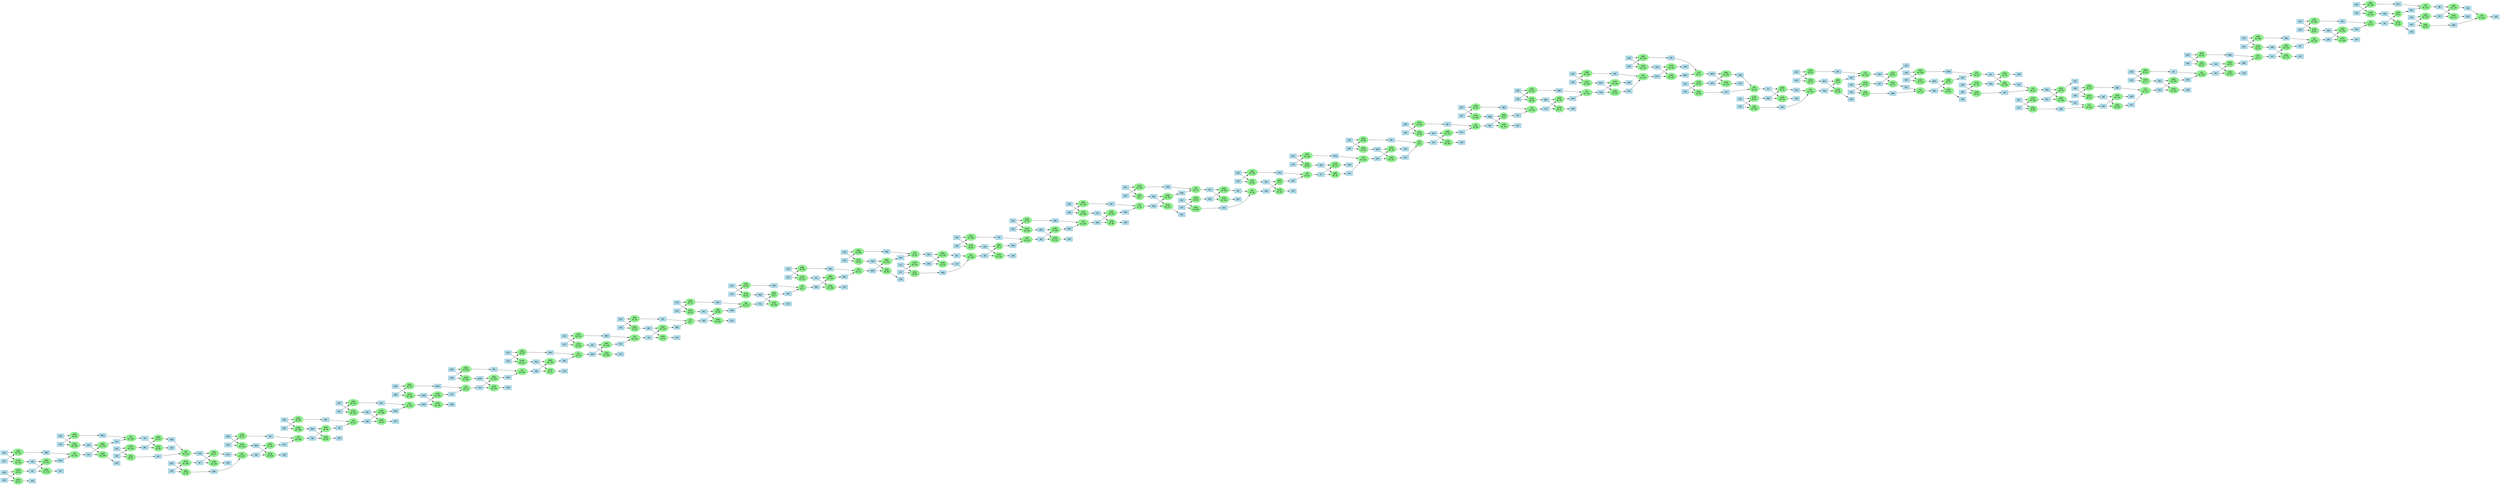 digraph G {
    rankdir=LR;
    node [fontname="Arial"];

    // Register Nodes
    "z24" [shape=box, style=filled, color=lightblue];
    "z09" [shape=box, style=filled, color=lightblue];
    "vsc" [shape=box, style=filled, color=lightblue];
    "z13" [shape=box, style=filled, color=lightblue];
    "z15" [shape=box, style=filled, color=lightblue];
    "z02" [shape=box, style=filled, color=lightblue];
    "ssq" [shape=box, style=filled, color=lightblue];
    "y35" [shape=box, style=filled, color=lightblue];
    "z41" [shape=box, style=filled, color=lightblue];
    "z39" [shape=box, style=filled, color=lightblue];
    "z42" [shape=box, style=filled, color=lightblue];
    "rwk" [shape=box, style=filled, color=lightblue];
    "x29" [shape=box, style=filled, color=lightblue];
    "bnh" [shape=box, style=filled, color=lightblue];
    "qns" [shape=box, style=filled, color=lightblue];
    "ktc" [shape=box, style=filled, color=lightblue];
    "y43" [shape=box, style=filled, color=lightblue];
    "x43" [shape=box, style=filled, color=lightblue];
    "qss" [shape=box, style=filled, color=lightblue];
    "y07" [shape=box, style=filled, color=lightblue];
    "z29" [shape=box, style=filled, color=lightblue];
    "z32" [shape=box, style=filled, color=lightblue];
    "hhm" [shape=box, style=filled, color=lightblue];
    "z35" [shape=box, style=filled, color=lightblue];
    "jtp" [shape=box, style=filled, color=lightblue];
    "z22" [shape=box, style=filled, color=lightblue];
    "mrf" [shape=box, style=filled, color=lightblue];
    "z08" [shape=box, style=filled, color=lightblue];
    "x30" [shape=box, style=filled, color=lightblue];
    "y30" [shape=box, style=filled, color=lightblue];
    "rvb" [shape=box, style=filled, color=lightblue];
    "z19" [shape=box, style=filled, color=lightblue];
    "kbs" [shape=box, style=filled, color=lightblue];
    "spj" [shape=box, style=filled, color=lightblue];
    "z30" [shape=box, style=filled, color=lightblue];
    "ckt" [shape=box, style=filled, color=lightblue];
    "z10" [shape=box, style=filled, color=lightblue];
    "y29" [shape=box, style=filled, color=lightblue];
    "y10" [shape=box, style=filled, color=lightblue];
    "hcd" [shape=box, style=filled, color=lightblue];
    "y12" [shape=box, style=filled, color=lightblue];
    "y44" [shape=box, style=filled, color=lightblue];
    "x07" [shape=box, style=filled, color=lightblue];
    "bgs" [shape=box, style=filled, color=lightblue];
    "z17" [shape=box, style=filled, color=lightblue];
    "z33" [shape=box, style=filled, color=lightblue];
    "z11" [shape=box, style=filled, color=lightblue];
    "kdm" [shape=box, style=filled, color=lightblue];
    "y04" [shape=box, style=filled, color=lightblue];
    "x04" [shape=box, style=filled, color=lightblue];
    "hjm" [shape=box, style=filled, color=lightblue];
    "x35" [shape=box, style=filled, color=lightblue];
    "nbp" [shape=box, style=filled, color=lightblue];
    "cvb" [shape=box, style=filled, color=lightblue];
    "wpd" [shape=box, style=filled, color=lightblue];
    "gwm" [shape=box, style=filled, color=lightblue];
    "x06" [shape=box, style=filled, color=lightblue];
    "z38" [shape=box, style=filled, color=lightblue];
    "dkq" [shape=box, style=filled, color=lightblue];
    "jrr" [shape=box, style=filled, color=lightblue];
    "gqf" [shape=box, style=filled, color=lightblue];
    "mwp" [shape=box, style=filled, color=lightblue];
    "sch" [shape=box, style=filled, color=lightblue];
    "y14" [shape=box, style=filled, color=lightblue];
    "y11" [shape=box, style=filled, color=lightblue];
    "vfq" [shape=box, style=filled, color=lightblue];
    "pft" [shape=box, style=filled, color=lightblue];
    "kgm" [shape=box, style=filled, color=lightblue];
    "x14" [shape=box, style=filled, color=lightblue];
    "z31" [shape=box, style=filled, color=lightblue];
    "gvt" [shape=box, style=filled, color=lightblue];
    "fbf" [shape=box, style=filled, color=lightblue];
    "mpf" [shape=box, style=filled, color=lightblue];
    "y27" [shape=box, style=filled, color=lightblue];
    "y02" [shape=box, style=filled, color=lightblue];
    "jjc" [shape=box, style=filled, color=lightblue];
    "x18" [shape=box, style=filled, color=lightblue];
    "mdk" [shape=box, style=filled, color=lightblue];
    "cpv" [shape=box, style=filled, color=lightblue];
    "wvw" [shape=box, style=filled, color=lightblue];
    "njj" [shape=box, style=filled, color=lightblue];
    "ptm" [shape=box, style=filled, color=lightblue];
    "y24" [shape=box, style=filled, color=lightblue];
    "x17" [shape=box, style=filled, color=lightblue];
    "mhv" [shape=box, style=filled, color=lightblue];
    "njd" [shape=box, style=filled, color=lightblue];
    "jsf" [shape=box, style=filled, color=lightblue];
    "frt" [shape=box, style=filled, color=lightblue];
    "tmc" [shape=box, style=filled, color=lightblue];
    "ftg" [shape=box, style=filled, color=lightblue];
    "vsb" [shape=box, style=filled, color=lightblue];
    "hjs" [shape=box, style=filled, color=lightblue];
    "fnq" [shape=box, style=filled, color=lightblue];
    "wjh" [shape=box, style=filled, color=lightblue];
    "spf" [shape=box, style=filled, color=lightblue];
    "sqr" [shape=box, style=filled, color=lightblue];
    "y00" [shape=box, style=filled, color=lightblue];
    "pgc" [shape=box, style=filled, color=lightblue];
    "x12" [shape=box, style=filled, color=lightblue];
    "rkn" [shape=box, style=filled, color=lightblue];
    "vsk" [shape=box, style=filled, color=lightblue];
    "jpc" [shape=box, style=filled, color=lightblue];
    "qdg" [shape=box, style=filled, color=lightblue];
    "dps" [shape=box, style=filled, color=lightblue];
    "hqv" [shape=box, style=filled, color=lightblue];
    "tmw" [shape=box, style=filled, color=lightblue];
    "tpk" [shape=box, style=filled, color=lightblue];
    "qsg" [shape=box, style=filled, color=lightblue];
    "y40" [shape=box, style=filled, color=lightblue];
    "djg" [shape=box, style=filled, color=lightblue];
    "csm" [shape=box, style=filled, color=lightblue];
    "z25" [shape=box, style=filled, color=lightblue];
    "bsr" [shape=box, style=filled, color=lightblue];
    "cgt" [shape=box, style=filled, color=lightblue];
    "cpr" [shape=box, style=filled, color=lightblue];
    "kfb" [shape=box, style=filled, color=lightblue];
    "y39" [shape=box, style=filled, color=lightblue];
    "jkm" [shape=box, style=filled, color=lightblue];
    "x25" [shape=box, style=filled, color=lightblue];
    "ntj" [shape=box, style=filled, color=lightblue];
    "y03" [shape=box, style=filled, color=lightblue];
    "ntm" [shape=box, style=filled, color=lightblue];
    "tpj" [shape=box, style=filled, color=lightblue];
    "y18" [shape=box, style=filled, color=lightblue];
    "mtm" [shape=box, style=filled, color=lightblue];
    "mks" [shape=box, style=filled, color=lightblue];
    "ffg" [shape=box, style=filled, color=lightblue];
    "x21" [shape=box, style=filled, color=lightblue];
    "y19" [shape=box, style=filled, color=lightblue];
    "jsb" [shape=box, style=filled, color=lightblue];
    "z01" [shape=box, style=filled, color=lightblue];
    "y21" [shape=box, style=filled, color=lightblue];
    "jqc" [shape=box, style=filled, color=lightblue];
    "hgv" [shape=box, style=filled, color=lightblue];
    "sqt" [shape=box, style=filled, color=lightblue];
    "dnd" [shape=box, style=filled, color=lightblue];
    "wrg" [shape=box, style=filled, color=lightblue];
    "pgs" [shape=box, style=filled, color=lightblue];
    "z40" [shape=box, style=filled, color=lightblue];
    "cpq" [shape=box, style=filled, color=lightblue];
    "wqw" [shape=box, style=filled, color=lightblue];
    "rdt" [shape=box, style=filled, color=lightblue];
    "nbf" [shape=box, style=filled, color=lightblue];
    "gkk" [shape=box, style=filled, color=lightblue];
    "jqg" [shape=box, style=filled, color=lightblue];
    "trw" [shape=box, style=filled, color=lightblue];
    "x39" [shape=box, style=filled, color=lightblue];
    "x01" [shape=box, style=filled, color=lightblue];
    "pmb" [shape=box, style=filled, color=lightblue];
    "y33" [shape=box, style=filled, color=lightblue];
    "dhb" [shape=box, style=filled, color=lightblue];
    "z05" [shape=box, style=filled, color=lightblue];
    "z18" [shape=box, style=filled, color=lightblue];
    "z45" [shape=box, style=filled, color=lightblue];
    "tnq" [shape=box, style=filled, color=lightblue];
    "tkb" [shape=box, style=filled, color=lightblue];
    "wkn" [shape=box, style=filled, color=lightblue];
    "x40" [shape=box, style=filled, color=lightblue];
    "vpj" [shape=box, style=filled, color=lightblue];
    "z26" [shape=box, style=filled, color=lightblue];
    "jqs" [shape=box, style=filled, color=lightblue];
    "fjb" [shape=box, style=filled, color=lightblue];
    "fsc" [shape=box, style=filled, color=lightblue];
    "hhp" [shape=box, style=filled, color=lightblue];
    "x44" [shape=box, style=filled, color=lightblue];
    "qjc" [shape=box, style=filled, color=lightblue];
    "scj" [shape=box, style=filled, color=lightblue];
    "x38" [shape=box, style=filled, color=lightblue];
    "btd" [shape=box, style=filled, color=lightblue];
    "smd" [shape=box, style=filled, color=lightblue];
    "fkc" [shape=box, style=filled, color=lightblue];
    "mfp" [shape=box, style=filled, color=lightblue];
    "y06" [shape=box, style=filled, color=lightblue];
    "tmk" [shape=box, style=filled, color=lightblue];
    "x33" [shape=box, style=filled, color=lightblue];
    "rjk" [shape=box, style=filled, color=lightblue];
    "x03" [shape=box, style=filled, color=lightblue];
    "ktt" [shape=box, style=filled, color=lightblue];
    "z43" [shape=box, style=filled, color=lightblue];
    "pks" [shape=box, style=filled, color=lightblue];
    "z04" [shape=box, style=filled, color=lightblue];
    "x00" [shape=box, style=filled, color=lightblue];
    "fbk" [shape=box, style=filled, color=lightblue];
    "x13" [shape=box, style=filled, color=lightblue];
    "z34" [shape=box, style=filled, color=lightblue];
    "djr" [shape=box, style=filled, color=lightblue];
    "y13" [shape=box, style=filled, color=lightblue];
    "nqk" [shape=box, style=filled, color=lightblue];
    "x34" [shape=box, style=filled, color=lightblue];
    "jwg" [shape=box, style=filled, color=lightblue];
    "gbk" [shape=box, style=filled, color=lightblue];
    "z20" [shape=box, style=filled, color=lightblue];
    "psb" [shape=box, style=filled, color=lightblue];
    "x19" [shape=box, style=filled, color=lightblue];
    "y38" [shape=box, style=filled, color=lightblue];
    "kbm" [shape=box, style=filled, color=lightblue];
    "sbg" [shape=box, style=filled, color=lightblue];
    "y37" [shape=box, style=filled, color=lightblue];
    "x42" [shape=box, style=filled, color=lightblue];
    "x37" [shape=box, style=filled, color=lightblue];
    "bcf" [shape=box, style=filled, color=lightblue];
    "kwm" [shape=box, style=filled, color=lightblue];
    "x41" [shape=box, style=filled, color=lightblue];
    "dsd" [shape=box, style=filled, color=lightblue];
    "fkg" [shape=box, style=filled, color=lightblue];
    "y42" [shape=box, style=filled, color=lightblue];
    "jfn" [shape=box, style=filled, color=lightblue];
    "y25" [shape=box, style=filled, color=lightblue];
    "tbs" [shape=box, style=filled, color=lightblue];
    "x27" [shape=box, style=filled, color=lightblue];
    "y05" [shape=box, style=filled, color=lightblue];
    "y16" [shape=box, style=filled, color=lightblue];
    "z21" [shape=box, style=filled, color=lightblue];
    "tjm" [shape=box, style=filled, color=lightblue];
    "rkw" [shape=box, style=filled, color=lightblue];
    "x05" [shape=box, style=filled, color=lightblue];
    "vwj" [shape=box, style=filled, color=lightblue];
    "rqp" [shape=box, style=filled, color=lightblue];
    "wgw" [shape=box, style=filled, color=lightblue];
    "fjd" [shape=box, style=filled, color=lightblue];
    "nrd" [shape=box, style=filled, color=lightblue];
    "x36" [shape=box, style=filled, color=lightblue];
    "x08" [shape=box, style=filled, color=lightblue];
    "y28" [shape=box, style=filled, color=lightblue];
    "x28" [shape=box, style=filled, color=lightblue];
    "y09" [shape=box, style=filled, color=lightblue];
    "trd" [shape=box, style=filled, color=lightblue];
    "bfn" [shape=box, style=filled, color=lightblue];
    "y17" [shape=box, style=filled, color=lightblue];
    "bpg" [shape=box, style=filled, color=lightblue];
    "dgh" [shape=box, style=filled, color=lightblue];
    "npg" [shape=box, style=filled, color=lightblue];
    "whm" [shape=box, style=filled, color=lightblue];
    "y26" [shape=box, style=filled, color=lightblue];
    "qcp" [shape=box, style=filled, color=lightblue];
    "x26" [shape=box, style=filled, color=lightblue];
    "z36" [shape=box, style=filled, color=lightblue];
    "rpc" [shape=box, style=filled, color=lightblue];
    "z37" [shape=box, style=filled, color=lightblue];
    "nqq" [shape=box, style=filled, color=lightblue];
    "rnc" [shape=box, style=filled, color=lightblue];
    "fnc" [shape=box, style=filled, color=lightblue];
    "y31" [shape=box, style=filled, color=lightblue];
    "z44" [shape=box, style=filled, color=lightblue];
    "jrb" [shape=box, style=filled, color=lightblue];
    "y34" [shape=box, style=filled, color=lightblue];
    "dts" [shape=box, style=filled, color=lightblue];
    "x10" [shape=box, style=filled, color=lightblue];
    "z00" [shape=box, style=filled, color=lightblue];
    "z06" [shape=box, style=filled, color=lightblue];
    "z12" [shape=box, style=filled, color=lightblue];
    "x15" [shape=box, style=filled, color=lightblue];
    "pcv" [shape=box, style=filled, color=lightblue];
    "mwj" [shape=box, style=filled, color=lightblue];
    "x11" [shape=box, style=filled, color=lightblue];
    "qmj" [shape=box, style=filled, color=lightblue];
    "kvh" [shape=box, style=filled, color=lightblue];
    "y15" [shape=box, style=filled, color=lightblue];
    "kgp" [shape=box, style=filled, color=lightblue];
    "cwc" [shape=box, style=filled, color=lightblue];
    "mgr" [shape=box, style=filled, color=lightblue];
    "z28" [shape=box, style=filled, color=lightblue];
    "qqp" [shape=box, style=filled, color=lightblue];
    "dgv" [shape=box, style=filled, color=lightblue];
    "y08" [shape=box, style=filled, color=lightblue];
    "nqd" [shape=box, style=filled, color=lightblue];
    "fhf" [shape=box, style=filled, color=lightblue];
    "smk" [shape=box, style=filled, color=lightblue];
    "z14" [shape=box, style=filled, color=lightblue];
    "z16" [shape=box, style=filled, color=lightblue];
    "gpv" [shape=box, style=filled, color=lightblue];
    "z07" [shape=box, style=filled, color=lightblue];
    "y36" [shape=box, style=filled, color=lightblue];
    "x16" [shape=box, style=filled, color=lightblue];
    "qvw" [shape=box, style=filled, color=lightblue];
    "x32" [shape=box, style=filled, color=lightblue];
    "y41" [shape=box, style=filled, color=lightblue];
    "stm" [shape=box, style=filled, color=lightblue];
    "x02" [shape=box, style=filled, color=lightblue];
    "jjp" [shape=box, style=filled, color=lightblue];
    "jmr" [shape=box, style=filled, color=lightblue];
    "wcc" [shape=box, style=filled, color=lightblue];
    "fqp" [shape=box, style=filled, color=lightblue];
    "x24" [shape=box, style=filled, color=lightblue];
    "y32" [shape=box, style=filled, color=lightblue];
    "rmg" [shape=box, style=filled, color=lightblue];
    "z27" [shape=box, style=filled, color=lightblue];
    "y23" [shape=box, style=filled, color=lightblue];
    "x23" [shape=box, style=filled, color=lightblue];
    "y22" [shape=box, style=filled, color=lightblue];
    "pvb" [shape=box, style=filled, color=lightblue];
    "hww" [shape=box, style=filled, color=lightblue];
    "x31" [shape=box, style=filled, color=lightblue];
    "x22" [shape=box, style=filled, color=lightblue];
    "y01" [shape=box, style=filled, color=lightblue];
    "bcq" [shape=box, style=filled, color=lightblue];
    "kvp" [shape=box, style=filled, color=lightblue];
    "dhr" [shape=box, style=filled, color=lightblue];
    "z03" [shape=box, style=filled, color=lightblue];
    "x09" [shape=box, style=filled, color=lightblue];
    "gtk" [shape=box, style=filled, color=lightblue];
    "wnv" [shape=box, style=filled, color=lightblue];
    "ktv" [shape=box, style=filled, color=lightblue];
    "z23" [shape=box, style=filled, color=lightblue];
    "y20" [shape=box, style=filled, color=lightblue];
    "x20" [shape=box, style=filled, color=lightblue];
    "mcq" [shape=box, style=filled, color=lightblue];
    "dcc" [shape=box, style=filled, color=lightblue];
    "kmb" [shape=box, style=filled, color=lightblue];
    "njf" [shape=box, style=filled, color=lightblue];
    "rpj" [shape=box, style=filled, color=lightblue];
    "dmn" [shape=box, style=filled, color=lightblue];

    // Instruction Nodes
    "instr0" [shape=ellipse, style=filled, color=lightgreen, label="XOR\nID: 0"];
    "instr1" [shape=ellipse, style=filled, color=lightgreen, label="OR\nID: 1"];
    "instr2" [shape=ellipse, style=filled, color=lightgreen, label="AND\nID: 2"];
    "instr3" [shape=ellipse, style=filled, color=lightgreen, label="AND\nID: 3"];
    "instr4" [shape=ellipse, style=filled, color=lightgreen, label="AND\nID: 4"];
    "instr5" [shape=ellipse, style=filled, color=lightgreen, label="OR\nID: 5"];
    "instr6" [shape=ellipse, style=filled, color=lightgreen, label="AND\nID: 6"];
    "instr7" [shape=ellipse, style=filled, color=lightgreen, label="OR\nID: 7"];
    "instr8" [shape=ellipse, style=filled, color=lightgreen, label="AND\nID: 8"];
    "instr9" [shape=ellipse, style=filled, color=lightgreen, label="AND\nID: 9"];
    "instr10" [shape=ellipse, style=filled, color=lightgreen, label="AND\nID: 10"];
    "instr11" [shape=ellipse, style=filled, color=lightgreen, label="AND\nID: 11"];
    "instr12" [shape=ellipse, style=filled, color=lightgreen, label="OR\nID: 12"];
    "instr13" [shape=ellipse, style=filled, color=lightgreen, label="AND\nID: 13"];
    "instr14" [shape=ellipse, style=filled, color=lightgreen, label="OR\nID: 14"];
    "instr15" [shape=ellipse, style=filled, color=lightgreen, label="AND\nID: 15"];
    "instr16" [shape=ellipse, style=filled, color=lightgreen, label="AND\nID: 16"];
    "instr17" [shape=ellipse, style=filled, color=lightgreen, label="OR\nID: 17"];
    "instr18" [shape=ellipse, style=filled, color=lightgreen, label="AND\nID: 18"];
    "instr19" [shape=ellipse, style=filled, color=lightgreen, label="AND\nID: 19"];
    "instr20" [shape=ellipse, style=filled, color=lightgreen, label="XOR\nID: 20"];
    "instr21" [shape=ellipse, style=filled, color=lightgreen, label="OR\nID: 21"];
    "instr22" [shape=ellipse, style=filled, color=lightgreen, label="OR\nID: 22"];
    "instr23" [shape=ellipse, style=filled, color=lightgreen, label="AND\nID: 23"];
    "instr24" [shape=ellipse, style=filled, color=lightgreen, label="AND\nID: 24"];
    "instr25" [shape=ellipse, style=filled, color=lightgreen, label="OR\nID: 25"];
    "instr26" [shape=ellipse, style=filled, color=lightgreen, label="AND\nID: 26"];
    "instr27" [shape=ellipse, style=filled, color=lightgreen, label="AND\nID: 27"];
    "instr28" [shape=ellipse, style=filled, color=lightgreen, label="AND\nID: 28"];
    "instr29" [shape=ellipse, style=filled, color=lightgreen, label="OR\nID: 29"];
    "instr30" [shape=ellipse, style=filled, color=lightgreen, label="OR\nID: 30"];
    "instr31" [shape=ellipse, style=filled, color=lightgreen, label="XOR\nID: 31"];
    "instr32" [shape=ellipse, style=filled, color=lightgreen, label="AND\nID: 32"];
    "instr33" [shape=ellipse, style=filled, color=lightgreen, label="AND\nID: 33"];
    "instr34" [shape=ellipse, style=filled, color=lightgreen, label="AND\nID: 34"];
    "instr35" [shape=ellipse, style=filled, color=lightgreen, label="XOR\nID: 35"];
    "instr36" [shape=ellipse, style=filled, color=lightgreen, label="XOR\nID: 36"];
    "instr37" [shape=ellipse, style=filled, color=lightgreen, label="OR\nID: 37"];
    "instr38" [shape=ellipse, style=filled, color=lightgreen, label="AND\nID: 38"];
    "instr39" [shape=ellipse, style=filled, color=lightgreen, label="XOR\nID: 39"];
    "instr40" [shape=ellipse, style=filled, color=lightgreen, label="OR\nID: 40"];
    "instr41" [shape=ellipse, style=filled, color=lightgreen, label="AND\nID: 41"];
    "instr42" [shape=ellipse, style=filled, color=lightgreen, label="OR\nID: 42"];
    "instr43" [shape=ellipse, style=filled, color=lightgreen, label="AND\nID: 43"];
    "instr44" [shape=ellipse, style=filled, color=lightgreen, label="XOR\nID: 44"];
    "instr45" [shape=ellipse, style=filled, color=lightgreen, label="XOR\nID: 45"];
    "instr46" [shape=ellipse, style=filled, color=lightgreen, label="OR\nID: 46"];
    "instr47" [shape=ellipse, style=filled, color=lightgreen, label="XOR\nID: 47"];
    "instr48" [shape=ellipse, style=filled, color=lightgreen, label="XOR\nID: 48"];
    "instr49" [shape=ellipse, style=filled, color=lightgreen, label="AND\nID: 49"];
    "instr50" [shape=ellipse, style=filled, color=lightgreen, label="AND\nID: 50"];
    "instr51" [shape=ellipse, style=filled, color=lightgreen, label="XOR\nID: 51"];
    "instr52" [shape=ellipse, style=filled, color=lightgreen, label="XOR\nID: 52"];
    "instr53" [shape=ellipse, style=filled, color=lightgreen, label="XOR\nID: 53"];
    "instr54" [shape=ellipse, style=filled, color=lightgreen, label="XOR\nID: 54"];
    "instr55" [shape=ellipse, style=filled, color=lightgreen, label="XOR\nID: 55"];
    "instr56" [shape=ellipse, style=filled, color=lightgreen, label="AND\nID: 56"];
    "instr57" [shape=ellipse, style=filled, color=lightgreen, label="AND\nID: 57"];
    "instr58" [shape=ellipse, style=filled, color=lightgreen, label="XOR\nID: 58"];
    "instr59" [shape=ellipse, style=filled, color=lightgreen, label="AND\nID: 59"];
    "instr60" [shape=ellipse, style=filled, color=lightgreen, label="XOR\nID: 60"];
    "instr61" [shape=ellipse, style=filled, color=lightgreen, label="OR\nID: 61"];
    "instr62" [shape=ellipse, style=filled, color=lightgreen, label="XOR\nID: 62"];
    "instr63" [shape=ellipse, style=filled, color=lightgreen, label="AND\nID: 63"];
    "instr64" [shape=ellipse, style=filled, color=lightgreen, label="XOR\nID: 64"];
    "instr65" [shape=ellipse, style=filled, color=lightgreen, label="XOR\nID: 65"];
    "instr66" [shape=ellipse, style=filled, color=lightgreen, label="AND\nID: 66"];
    "instr67" [shape=ellipse, style=filled, color=lightgreen, label="XOR\nID: 67"];
    "instr68" [shape=ellipse, style=filled, color=lightgreen, label="AND\nID: 68"];
    "instr69" [shape=ellipse, style=filled, color=lightgreen, label="AND\nID: 69"];
    "instr70" [shape=ellipse, style=filled, color=lightgreen, label="XOR\nID: 70"];
    "instr71" [shape=ellipse, style=filled, color=lightgreen, label="AND\nID: 71"];
    "instr72" [shape=ellipse, style=filled, color=lightgreen, label="XOR\nID: 72"];
    "instr73" [shape=ellipse, style=filled, color=lightgreen, label="AND\nID: 73"];
    "instr74" [shape=ellipse, style=filled, color=lightgreen, label="AND\nID: 74"];
    "instr75" [shape=ellipse, style=filled, color=lightgreen, label="XOR\nID: 75"];
    "instr76" [shape=ellipse, style=filled, color=lightgreen, label="AND\nID: 76"];
    "instr77" [shape=ellipse, style=filled, color=lightgreen, label="XOR\nID: 77"];
    "instr78" [shape=ellipse, style=filled, color=lightgreen, label="XOR\nID: 78"];
    "instr79" [shape=ellipse, style=filled, color=lightgreen, label="OR\nID: 79"];
    "instr80" [shape=ellipse, style=filled, color=lightgreen, label="XOR\nID: 80"];
    "instr81" [shape=ellipse, style=filled, color=lightgreen, label="XOR\nID: 81"];
    "instr82" [shape=ellipse, style=filled, color=lightgreen, label="XOR\nID: 82"];
    "instr83" [shape=ellipse, style=filled, color=lightgreen, label="AND\nID: 83"];
    "instr84" [shape=ellipse, style=filled, color=lightgreen, label="XOR\nID: 84"];
    "instr85" [shape=ellipse, style=filled, color=lightgreen, label="OR\nID: 85"];
    "instr86" [shape=ellipse, style=filled, color=lightgreen, label="AND\nID: 86"];
    "instr87" [shape=ellipse, style=filled, color=lightgreen, label="AND\nID: 87"];
    "instr88" [shape=ellipse, style=filled, color=lightgreen, label="OR\nID: 88"];
    "instr89" [shape=ellipse, style=filled, color=lightgreen, label="XOR\nID: 89"];
    "instr90" [shape=ellipse, style=filled, color=lightgreen, label="AND\nID: 90"];
    "instr91" [shape=ellipse, style=filled, color=lightgreen, label="XOR\nID: 91"];
    "instr92" [shape=ellipse, style=filled, color=lightgreen, label="XOR\nID: 92"];
    "instr93" [shape=ellipse, style=filled, color=lightgreen, label="XOR\nID: 93"];
    "instr94" [shape=ellipse, style=filled, color=lightgreen, label="OR\nID: 94"];
    "instr95" [shape=ellipse, style=filled, color=lightgreen, label="XOR\nID: 95"];
    "instr96" [shape=ellipse, style=filled, color=lightgreen, label="XOR\nID: 96"];
    "instr97" [shape=ellipse, style=filled, color=lightgreen, label="AND\nID: 97"];
    "instr98" [shape=ellipse, style=filled, color=lightgreen, label="AND\nID: 98"];
    "instr99" [shape=ellipse, style=filled, color=lightgreen, label="XOR\nID: 99"];
    "instr100" [shape=ellipse, style=filled, color=lightgreen, label="AND\nID: 100"];
    "instr101" [shape=ellipse, style=filled, color=lightgreen, label="AND\nID: 101"];
    "instr102" [shape=ellipse, style=filled, color=lightgreen, label="OR\nID: 102"];
    "instr103" [shape=ellipse, style=filled, color=lightgreen, label="XOR\nID: 103"];
    "instr104" [shape=ellipse, style=filled, color=lightgreen, label="OR\nID: 104"];
    "instr105" [shape=ellipse, style=filled, color=lightgreen, label="XOR\nID: 105"];
    "instr106" [shape=ellipse, style=filled, color=lightgreen, label="OR\nID: 106"];
    "instr107" [shape=ellipse, style=filled, color=lightgreen, label="XOR\nID: 107"];
    "instr108" [shape=ellipse, style=filled, color=lightgreen, label="XOR\nID: 108"];
    "instr109" [shape=ellipse, style=filled, color=lightgreen, label="AND\nID: 109"];
    "instr110" [shape=ellipse, style=filled, color=lightgreen, label="XOR\nID: 110"];
    "instr111" [shape=ellipse, style=filled, color=lightgreen, label="AND\nID: 111"];
    "instr112" [shape=ellipse, style=filled, color=lightgreen, label="OR\nID: 112"];
    "instr113" [shape=ellipse, style=filled, color=lightgreen, label="AND\nID: 113"];
    "instr114" [shape=ellipse, style=filled, color=lightgreen, label="OR\nID: 114"];
    "instr115" [shape=ellipse, style=filled, color=lightgreen, label="OR\nID: 115"];
    "instr116" [shape=ellipse, style=filled, color=lightgreen, label="XOR\nID: 116"];
    "instr117" [shape=ellipse, style=filled, color=lightgreen, label="AND\nID: 117"];
    "instr118" [shape=ellipse, style=filled, color=lightgreen, label="AND\nID: 118"];
    "instr119" [shape=ellipse, style=filled, color=lightgreen, label="XOR\nID: 119"];
    "instr120" [shape=ellipse, style=filled, color=lightgreen, label="OR\nID: 120"];
    "instr121" [shape=ellipse, style=filled, color=lightgreen, label="XOR\nID: 121"];
    "instr122" [shape=ellipse, style=filled, color=lightgreen, label="AND\nID: 122"];
    "instr123" [shape=ellipse, style=filled, color=lightgreen, label="OR\nID: 123"];
    "instr124" [shape=ellipse, style=filled, color=lightgreen, label="AND\nID: 124"];
    "instr125" [shape=ellipse, style=filled, color=lightgreen, label="OR\nID: 125"];
    "instr126" [shape=ellipse, style=filled, color=lightgreen, label="XOR\nID: 126"];
    "instr127" [shape=ellipse, style=filled, color=lightgreen, label="OR\nID: 127"];
    "instr128" [shape=ellipse, style=filled, color=lightgreen, label="XOR\nID: 128"];
    "instr129" [shape=ellipse, style=filled, color=lightgreen, label="XOR\nID: 129"];
    "instr130" [shape=ellipse, style=filled, color=lightgreen, label="AND\nID: 130"];
    "instr131" [shape=ellipse, style=filled, color=lightgreen, label="XOR\nID: 131"];
    "instr132" [shape=ellipse, style=filled, color=lightgreen, label="AND\nID: 132"];
    "instr133" [shape=ellipse, style=filled, color=lightgreen, label="XOR\nID: 133"];
    "instr134" [shape=ellipse, style=filled, color=lightgreen, label="XOR\nID: 134"];
    "instr135" [shape=ellipse, style=filled, color=lightgreen, label="XOR\nID: 135"];
    "instr136" [shape=ellipse, style=filled, color=lightgreen, label="XOR\nID: 136"];
    "instr137" [shape=ellipse, style=filled, color=lightgreen, label="OR\nID: 137"];
    "instr138" [shape=ellipse, style=filled, color=lightgreen, label="XOR\nID: 138"];
    "instr139" [shape=ellipse, style=filled, color=lightgreen, label="OR\nID: 139"];
    "instr140" [shape=ellipse, style=filled, color=lightgreen, label="AND\nID: 140"];
    "instr141" [shape=ellipse, style=filled, color=lightgreen, label="AND\nID: 141"];
    "instr142" [shape=ellipse, style=filled, color=lightgreen, label="XOR\nID: 142"];
    "instr143" [shape=ellipse, style=filled, color=lightgreen, label="OR\nID: 143"];
    "instr144" [shape=ellipse, style=filled, color=lightgreen, label="AND\nID: 144"];
    "instr145" [shape=ellipse, style=filled, color=lightgreen, label="AND\nID: 145"];
    "instr146" [shape=ellipse, style=filled, color=lightgreen, label="AND\nID: 146"];
    "instr147" [shape=ellipse, style=filled, color=lightgreen, label="XOR\nID: 147"];
    "instr148" [shape=ellipse, style=filled, color=lightgreen, label="XOR\nID: 148"];
    "instr149" [shape=ellipse, style=filled, color=lightgreen, label="XOR\nID: 149"];
    "instr150" [shape=ellipse, style=filled, color=lightgreen, label="OR\nID: 150"];
    "instr151" [shape=ellipse, style=filled, color=lightgreen, label="AND\nID: 151"];
    "instr152" [shape=ellipse, style=filled, color=lightgreen, label="AND\nID: 152"];
    "instr153" [shape=ellipse, style=filled, color=lightgreen, label="AND\nID: 153"];
    "instr154" [shape=ellipse, style=filled, color=lightgreen, label="AND\nID: 154"];
    "instr155" [shape=ellipse, style=filled, color=lightgreen, label="XOR\nID: 155"];
    "instr156" [shape=ellipse, style=filled, color=lightgreen, label="AND\nID: 156"];
    "instr157" [shape=ellipse, style=filled, color=lightgreen, label="XOR\nID: 157"];
    "instr158" [shape=ellipse, style=filled, color=lightgreen, label="XOR\nID: 158"];
    "instr159" [shape=ellipse, style=filled, color=lightgreen, label="AND\nID: 159"];
    "instr160" [shape=ellipse, style=filled, color=lightgreen, label="OR\nID: 160"];
    "instr161" [shape=ellipse, style=filled, color=lightgreen, label="AND\nID: 161"];
    "instr162" [shape=ellipse, style=filled, color=lightgreen, label="XOR\nID: 162"];
    "instr163" [shape=ellipse, style=filled, color=lightgreen, label="OR\nID: 163"];
    "instr164" [shape=ellipse, style=filled, color=lightgreen, label="OR\nID: 164"];
    "instr165" [shape=ellipse, style=filled, color=lightgreen, label="AND\nID: 165"];
    "instr166" [shape=ellipse, style=filled, color=lightgreen, label="XOR\nID: 166"];
    "instr167" [shape=ellipse, style=filled, color=lightgreen, label="AND\nID: 167"];
    "instr168" [shape=ellipse, style=filled, color=lightgreen, label="AND\nID: 168"];
    "instr169" [shape=ellipse, style=filled, color=lightgreen, label="XOR\nID: 169"];
    "instr170" [shape=ellipse, style=filled, color=lightgreen, label="AND\nID: 170"];
    "instr171" [shape=ellipse, style=filled, color=lightgreen, label="XOR\nID: 171"];
    "instr172" [shape=ellipse, style=filled, color=lightgreen, label="OR\nID: 172"];
    "instr173" [shape=ellipse, style=filled, color=lightgreen, label="AND\nID: 173"];
    "instr174" [shape=ellipse, style=filled, color=lightgreen, label="XOR\nID: 174"];
    "instr175" [shape=ellipse, style=filled, color=lightgreen, label="OR\nID: 175"];
    "instr176" [shape=ellipse, style=filled, color=lightgreen, label="XOR\nID: 176"];
    "instr177" [shape=ellipse, style=filled, color=lightgreen, label="XOR\nID: 177"];
    "instr178" [shape=ellipse, style=filled, color=lightgreen, label="XOR\nID: 178"];
    "instr179" [shape=ellipse, style=filled, color=lightgreen, label="XOR\nID: 179"];
    "instr180" [shape=ellipse, style=filled, color=lightgreen, label="AND\nID: 180"];
    "instr181" [shape=ellipse, style=filled, color=lightgreen, label="AND\nID: 181"];
    "instr182" [shape=ellipse, style=filled, color=lightgreen, label="AND\nID: 182"];
    "instr183" [shape=ellipse, style=filled, color=lightgreen, label="XOR\nID: 183"];
    "instr184" [shape=ellipse, style=filled, color=lightgreen, label="AND\nID: 184"];
    "instr185" [shape=ellipse, style=filled, color=lightgreen, label="XOR\nID: 185"];
    "instr186" [shape=ellipse, style=filled, color=lightgreen, label="XOR\nID: 186"];
    "instr187" [shape=ellipse, style=filled, color=lightgreen, label="XOR\nID: 187"];
    "instr188" [shape=ellipse, style=filled, color=lightgreen, label="XOR\nID: 188"];
    "instr189" [shape=ellipse, style=filled, color=lightgreen, label="XOR\nID: 189"];
    "instr190" [shape=ellipse, style=filled, color=lightgreen, label="AND\nID: 190"];
    "instr191" [shape=ellipse, style=filled, color=lightgreen, label="AND\nID: 191"];
    "instr192" [shape=ellipse, style=filled, color=lightgreen, label="AND\nID: 192"];
    "instr193" [shape=ellipse, style=filled, color=lightgreen, label="AND\nID: 193"];
    "instr194" [shape=ellipse, style=filled, color=lightgreen, label="OR\nID: 194"];
    "instr195" [shape=ellipse, style=filled, color=lightgreen, label="XOR\nID: 195"];
    "instr196" [shape=ellipse, style=filled, color=lightgreen, label="AND\nID: 196"];
    "instr197" [shape=ellipse, style=filled, color=lightgreen, label="XOR\nID: 197"];
    "instr198" [shape=ellipse, style=filled, color=lightgreen, label="OR\nID: 198"];
    "instr199" [shape=ellipse, style=filled, color=lightgreen, label="XOR\nID: 199"];
    "instr200" [shape=ellipse, style=filled, color=lightgreen, label="XOR\nID: 200"];
    "instr201" [shape=ellipse, style=filled, color=lightgreen, label="XOR\nID: 201"];
    "instr202" [shape=ellipse, style=filled, color=lightgreen, label="XOR\nID: 202"];
    "instr203" [shape=ellipse, style=filled, color=lightgreen, label="OR\nID: 203"];
    "instr204" [shape=ellipse, style=filled, color=lightgreen, label="XOR\nID: 204"];
    "instr205" [shape=ellipse, style=filled, color=lightgreen, label="OR\nID: 205"];
    "instr206" [shape=ellipse, style=filled, color=lightgreen, label="AND\nID: 206"];
    "instr207" [shape=ellipse, style=filled, color=lightgreen, label="XOR\nID: 207"];
    "instr208" [shape=ellipse, style=filled, color=lightgreen, label="XOR\nID: 208"];
    "instr209" [shape=ellipse, style=filled, color=lightgreen, label="AND\nID: 209"];
    "instr210" [shape=ellipse, style=filled, color=lightgreen, label="AND\nID: 210"];
    "instr211" [shape=ellipse, style=filled, color=lightgreen, label="AND\nID: 211"];
    "instr212" [shape=ellipse, style=filled, color=lightgreen, label="XOR\nID: 212"];
    "instr213" [shape=ellipse, style=filled, color=lightgreen, label="XOR\nID: 213"];
    "instr214" [shape=ellipse, style=filled, color=lightgreen, label="OR\nID: 214"];
    "instr215" [shape=ellipse, style=filled, color=lightgreen, label="AND\nID: 215"];
    "instr216" [shape=ellipse, style=filled, color=lightgreen, label="AND\nID: 216"];
    "instr217" [shape=ellipse, style=filled, color=lightgreen, label="XOR\nID: 217"];
    "instr218" [shape=ellipse, style=filled, color=lightgreen, label="AND\nID: 218"];
    "instr219" [shape=ellipse, style=filled, color=lightgreen, label="XOR\nID: 219"];
    "instr220" [shape=ellipse, style=filled, color=lightgreen, label="AND\nID: 220"];
    "instr221" [shape=ellipse, style=filled, color=lightgreen, label="AND\nID: 221"];

    // Edges
    "x21" -> "instr0";
    "y21" -> "instr0";
    "instr0" -> "hgv";
    "cpr" -> "instr1";
    "tmw" -> "instr1";
    "instr1" -> "dhb";
    "cpq" -> "instr2";
    "tkb" -> "instr2";
    "instr2" -> "jqs";
    "nbp" -> "instr3";
    "tnq" -> "instr3";
    "instr3" -> "cpr";
    "scj" -> "instr4";
    "btd" -> "instr4";
    "instr4" -> "tpk";
    "ffg" -> "instr5";
    "tpj" -> "instr5";
    "instr5" -> "jrb";
    "pft" -> "instr6";
    "qcp" -> "instr6";
    "instr6" -> "bcq";
    "djg" -> "instr7";
    "djr" -> "instr7";
    "instr7" -> "nbf";
    "qdg" -> "instr8";
    "fqp" -> "instr8";
    "instr8" -> "trd";
    "jkm" -> "instr9";
    "wrg" -> "instr9";
    "instr9" -> "vsk";
    "x39" -> "instr10";
    "y39" -> "instr10";
    "instr10" -> "rjk";
    "frt" -> "instr11";
    "pgs" -> "instr11";
    "instr11" -> "vfq";
    "nqk" -> "instr12";
    "mdk" -> "instr12";
    "instr12" -> "tbs";
    "y00" -> "instr13";
    "x00" -> "instr13";
    "instr13" -> "ktt";
    "pks" -> "instr14";
    "ptm" -> "instr14";
    "instr14" -> "dnd";
    "ntj" -> "instr15";
    "fbk" -> "instr15";
    "instr15" -> "dps";
    "y44" -> "instr16";
    "x44" -> "instr16";
    "instr16" -> "dgh";
    "wgw" -> "instr17";
    "qqp" -> "instr17";
    "instr17" -> "rnc";
    "y33" -> "instr18";
    "x33" -> "instr18";
    "instr18" -> "jpc";
    "x13" -> "instr19";
    "y13" -> "instr19";
    "instr19" -> "ntm";
    "y38" -> "instr20";
    "x38" -> "instr20";
    "instr20" -> "spf";
    "fnq" -> "instr21";
    "pcv" -> "instr21";
    "instr21" -> "scj";
    "hjs" -> "instr22";
    "vwj" -> "instr22";
    "instr22" -> "hhp";
    "y38" -> "instr23";
    "x38" -> "instr23";
    "instr23" -> "pgc";
    "ftg" -> "instr24";
    "mhv" -> "instr24";
    "instr24" -> "njj";
    "wvw" -> "instr25";
    "rdt" -> "instr25";
    "instr25" -> "trw";
    "gkk" -> "instr26";
    "nrd" -> "instr26";
    "instr26" -> "smk";
    "jjc" -> "instr27";
    "mpf" -> "instr27";
    "instr27" -> "gvt";
    "x14" -> "instr28";
    "y14" -> "instr28";
    "instr28" -> "tmw";
    "mwp" -> "instr29";
    "vsb" -> "instr29";
    "instr29" -> "jqc";
    "mks" -> "instr30";
    "jqs" -> "instr30";
    "instr30" -> "jrr";
    "y40" -> "instr31";
    "x40" -> "instr31";
    "instr31" -> "cvb";
    "hjm" -> "instr32";
    "jrr" -> "instr32";
    "instr32" -> "rpj";
    "x04" -> "instr33";
    "y04" -> "instr33";
    "instr33" -> "csm";
    "kdm" -> "instr34";
    "cgt" -> "instr34";
    "instr34" -> "sch";
    "jkm" -> "instr35";
    "wrg" -> "instr35";
    "instr35" -> "z33";
    "wjh" -> "instr36";
    "cpv" -> "instr36";
    "instr36" -> "z17";
    "bfn" -> "instr37";
    "gwm" -> "instr37";
    "instr37" -> "smd";
    "x06" -> "instr38";
    "y06" -> "instr38";
    "instr38" -> "kfb";
    "sqr" -> "instr39";
    "wpd" -> "instr39";
    "instr39" -> "z25";
    "dkq" -> "instr40";
    "jsf" -> "instr40";
    "instr40" -> "frt";
    "x40" -> "instr41";
    "y40" -> "instr41";
    "instr41" -> "wgw";
    "sqt" -> "instr42";
    "wnv" -> "instr42";
    "instr42" -> "hww";
    "y12" -> "instr43";
    "x12" -> "instr43";
    "instr43" -> "djr";
    "y18" -> "instr44";
    "x18" -> "instr44";
    "instr44" -> "qcp";
    "cpq" -> "instr45";
    "tkb" -> "instr45";
    "instr45" -> "z23";
    "bsr" -> "instr46";
    "njd" -> "instr46";
    "instr46" -> "cpq";
    "rqp" -> "instr47";
    "hcd" -> "instr47";
    "instr47" -> "z10";
    "ckt" -> "instr48";
    "jwg" -> "instr48";
    "instr48" -> "z20";
    "x19" -> "instr49";
    "y19" -> "instr49";
    "instr49" -> "sbg";
    "y37" -> "instr50";
    "x37" -> "instr50";
    "instr50" -> "gqf";
    "hqv" -> "instr51";
    "bcf" -> "instr51";
    "instr51" -> "z34";
    "x41" -> "instr52";
    "y41" -> "instr52";
    "instr52" -> "mfp";
    "x14" -> "instr53";
    "y14" -> "instr53";
    "instr53" -> "nbp";
    "x42" -> "instr54";
    "y42" -> "instr54";
    "instr54" -> "qsg";
    "y25" -> "instr55";
    "x25" -> "instr55";
    "instr55" -> "wpd";
    "x27" -> "instr56";
    "y27" -> "instr56";
    "instr56" -> "jqg";
    "y05" -> "instr57";
    "x05" -> "instr57";
    "instr57" -> "fjd";
    "y28" -> "instr58";
    "x28" -> "instr58";
    "instr58" -> "gkk";
    "x17" -> "instr59";
    "y17" -> "instr59";
    "instr59" -> "bpg";
    "y26" -> "instr60";
    "x26" -> "instr60";
    "instr60" -> "tmk";
    "bgs" -> "instr61";
    "rpc" -> "instr61";
    "instr61" -> "nqq";
    "x13" -> "instr62";
    "y13" -> "instr62";
    "instr62" -> "fnc";
    "x31" -> "instr63";
    "y31" -> "instr63";
    "instr63" -> "jsf";
    "y34" -> "instr64";
    "x34" -> "instr64";
    "instr64" -> "bcf";
    "ftg" -> "instr65";
    "mhv" -> "instr65";
    "instr65" -> "z06";
    "y10" -> "instr66";
    "x10" -> "instr66";
    "instr66" -> "wnv";
    "x00" -> "instr67";
    "y00" -> "instr67";
    "instr67" -> "z00";
    "y15" -> "instr68";
    "x15" -> "instr68";
    "instr68" -> "ptm";
    "fnc" -> "instr69";
    "nbf" -> "instr69";
    "instr69" -> "mwj";
    "qmj" -> "instr70";
    "jqc" -> "instr70";
    "instr70" -> "z36";
    "bcf" -> "instr71";
    "hqv" -> "instr71";
    "instr71" -> "cwc";
    "gkk" -> "instr72";
    "nrd" -> "instr72";
    "instr72" -> "z28";
    "kbm" -> "instr73";
    "dgv" -> "instr73";
    "instr73" -> "vsb";
    "y34" -> "instr74";
    "x34" -> "instr74";
    "instr74" -> "gbk";
    "y33" -> "instr75";
    "x33" -> "instr75";
    "instr75" -> "jkm";
    "y08" -> "instr76";
    "x08" -> "instr76";
    "instr76" -> "wvw";
    "y39" -> "instr77";
    "x39" -> "instr77";
    "instr77" -> "fkg";
    "hhp" -> "instr78";
    "tjm" -> "instr78";
    "instr78" -> "z37";
    "cwc" -> "instr79";
    "gbk" -> "instr79";
    "instr79" -> "dgv";
    "dnd" -> "instr80";
    "nqd" -> "instr80";
    "instr80" -> "z16";
    "dts" -> "instr81";
    "gpv" -> "instr81";
    "instr81" -> "z07";
    "njf" -> "instr82";
    "jsb" -> "instr82";
    "instr82" -> "z12";
    "y36" -> "instr83";
    "x36" -> "instr83";
    "instr83" -> "hjs";
    "y31" -> "instr84";
    "x31" -> "instr84";
    "instr84" -> "qvw";
    "stm" -> "instr85";
    "mgr" -> "instr85";
    "instr85" -> "cpv";
    "y02" -> "instr86";
    "x02" -> "instr86";
    "instr86" -> "kwm";
    "x03" -> "instr87";
    "y03" -> "instr87";
    "instr87" -> "jmr";
    "wcc" -> "instr88";
    "jjp" -> "instr88";
    "instr88" -> "fqp";
    "btd" -> "instr89";
    "scj" -> "instr89";
    "instr89" -> "z43";
    "y24" -> "instr90";
    "x24" -> "instr90";
    "instr90" -> "hjm";
    "y32" -> "instr91";
    "x32" -> "instr91";
    "instr91" -> "pgs";
    "y12" -> "instr92";
    "x12" -> "instr92";
    "instr92" -> "jsb";
    "y23" -> "instr93";
    "x23" -> "instr93";
    "instr93" -> "tkb";
    "kfb" -> "instr94";
    "njj" -> "instr94";
    "instr94" -> "gpv";
    "y22" -> "instr95";
    "x22" -> "instr95";
    "instr95" -> "kvp";
    "x16" -> "instr96";
    "y16" -> "instr96";
    "instr96" -> "nqd";
    "dhr" -> "instr97";
    "cvb" -> "instr97";
    "instr97" -> "qqp";
    "y25" -> "instr98";
    "x25" -> "instr98";
    "instr98" -> "ffg";
    "fbk" -> "instr99";
    "ntj" -> "instr99";
    "instr99" -> "z03";
    "wqw" -> "instr100";
    "mtm" -> "instr100";
    "instr100" -> "rdt";
    "qvw" -> "instr101";
    "smd" -> "instr101";
    "instr101" -> "dkq";
    "kgm" -> "instr102";
    "smk" -> "instr102";
    "instr102" -> "rmg";
    "hww" -> "instr103";
    "fkc" -> "instr103";
    "instr103" -> "z11";
    "dcc" -> "instr104";
    "wkn" -> "instr104";
    "instr104" -> "njf";
    "x09" -> "instr105";
    "y09" -> "instr105";
    "instr105" -> "pmb";
    "fbf" -> "instr106";
    "npg" -> "instr106";
    "instr106" -> "gtk";
    "y15" -> "instr107";
    "x15" -> "instr107";
    "instr107" -> "ktv";
    "nbp" -> "instr108";
    "tnq" -> "instr108";
    "instr108" -> "z14";
    "tbs" -> "instr109";
    "kvp" -> "instr109";
    "instr109" -> "njd";
    "qcp" -> "instr110";
    "pft" -> "instr110";
    "instr110" -> "z18";
    "sqr" -> "instr111";
    "wpd" -> "instr111";
    "instr111" -> "tpj";
    "jmr" -> "instr112";
    "dps" -> "instr112";
    "instr112" -> "mpf";
    "y20" -> "instr113";
    "x20" -> "instr113";
    "instr113" -> "rpc";
    "tmc" -> "instr114";
    "tpk" -> "instr114";
    "instr114" -> "fjb";
    "fsc" -> "instr115";
    "bcq" -> "instr115";
    "instr115" -> "qjc";
    "qdg" -> "instr116";
    "fqp" -> "instr116";
    "instr116" -> "z27";
    "x28" -> "instr117";
    "y28" -> "instr117";
    "instr117" -> "kgm";
    "y32" -> "instr118";
    "x32" -> "instr118";
    "instr118" -> "psb";
    "y17" -> "instr119";
    "x17" -> "instr119";
    "instr119" -> "wjh";
    "mcq" -> "instr120";
    "rpj" -> "instr120";
    "instr120" -> "sqr";
    "dsd" -> "instr121";
    "spf" -> "instr121";
    "instr121" -> "z38";
    "mfp" -> "instr122";
    "rnc" -> "instr122";
    "instr122" -> "fbf";
    "dgh" -> "instr123";
    "vpj" -> "instr123";
    "instr123" -> "z45";
    "jsb" -> "instr124";
    "njf" -> "instr124";
    "instr124" -> "djg";
    "kgp" -> "instr125";
    "kmb" -> "instr125";
    "instr125" -> "rkn";
    "dmn" -> "instr126";
    "rkw" -> "instr126";
    "instr126" -> "z30";
    "csm" -> "instr127";
    "gvt" -> "instr127";
    "instr127" -> "cgt";
    "y03" -> "instr128";
    "x03" -> "instr128";
    "instr128" -> "fbk";
    "y05" -> "instr129";
    "x05" -> "instr129";
    "instr129" -> "kdm";
    "hhp" -> "instr130";
    "tjm" -> "instr130";
    "instr130" -> "spj";
    "qjc" -> "instr131";
    "kbs" -> "instr131";
    "instr131" -> "z19";
    "rqp" -> "instr132";
    "hcd" -> "instr132";
    "instr132" -> "sqt";
    "x01" -> "instr133";
    "y01" -> "instr133";
    "instr133" -> "rvb";
    "y30" -> "instr134";
    "x30" -> "instr134";
    "instr134" -> "rkw";
    "wqw" -> "instr135";
    "mtm" -> "instr135";
    "instr135" -> "z08";
    "y08" -> "instr136";
    "x08" -> "instr136";
    "instr136" -> "wqw";
    "mrf" -> "instr137";
    "pgc" -> "instr137";
    "instr137" -> "kvh";
    "x24" -> "instr138";
    "y24" -> "instr138";
    "instr138" -> "mcq";
    "jpc" -> "instr139";
    "vsk" -> "instr139";
    "instr139" -> "hqv";
    "hww" -> "instr140";
    "fkc" -> "instr140";
    "instr140" -> "dcc";
    "dhb" -> "instr141";
    "ktv" -> "instr141";
    "instr141" -> "pks";
    "tbs" -> "instr142";
    "kvp" -> "instr142";
    "instr142" -> "z22";
    "trd" -> "instr143";
    "jqg" -> "instr143";
    "instr143" -> "nrd";
    "jfn" -> "instr144";
    "fjb" -> "instr144";
    "instr144" -> "vpj";
    "trw" -> "instr145";
    "pmb" -> "instr145";
    "instr145" -> "pvb";
    "cpv" -> "instr146";
    "wjh" -> "instr146";
    "instr146" -> "jtp";
    "kbm" -> "instr147";
    "dgv" -> "instr147";
    "instr147" -> "z35";
    "hhm" -> "instr148";
    "rmg" -> "instr148";
    "instr148" -> "z29";
    "y07" -> "instr149";
    "x07" -> "instr149";
    "instr149" -> "dts";
    "whm" -> "instr150";
    "qss" -> "instr150";
    "instr150" -> "mtm";
    "nqq" -> "instr151";
    "hgv" -> "instr151";
    "instr151" -> "mdk";
    "dmn" -> "instr152";
    "rkw" -> "instr152";
    "instr152" -> "gwm";
    "x43" -> "instr153";
    "y43" -> "instr153";
    "instr153" -> "tmc";
    "rmg" -> "instr154";
    "hhm" -> "instr154";
    "instr154" -> "ktc";
    "jjc" -> "instr155";
    "mpf" -> "instr155";
    "instr155" -> "z04";
    "y23" -> "instr156";
    "x23" -> "instr156";
    "instr156" -> "mks";
    "frt" -> "instr157";
    "pgs" -> "instr157";
    "instr157" -> "z32";
    "x19" -> "instr158";
    "y19" -> "instr158";
    "instr158" -> "kbs";
    "kvh" -> "instr159";
    "fkg" -> "instr159";
    "instr159" -> "qns";
    "bnh" -> "instr160";
    "sbg" -> "instr160";
    "instr160" -> "jwg";
    "qsg" -> "instr161";
    "gtk" -> "instr161";
    "instr161" -> "fnq";
    "y11" -> "instr162";
    "x11" -> "instr162";
    "instr162" -> "fkc";
    "vfq" -> "instr163";
    "psb" -> "instr163";
    "instr163" -> "wrg";
    "bpg" -> "instr164";
    "jtp" -> "instr164";
    "instr164" -> "pft";
    "x29" -> "instr165";
    "y29" -> "instr165";
    "instr165" -> "rwk";
    "qsg" -> "instr166";
    "gtk" -> "instr166";
    "instr166" -> "z42";
    "x07" -> "instr167";
    "y07" -> "instr167";
    "instr167" -> "qss";
    "x41" -> "instr168";
    "y41" -> "instr168";
    "instr168" -> "npg";
    "kvh" -> "instr169";
    "fkg" -> "instr169";
    "instr169" -> "z39";
    "jrb" -> "instr170";
    "tmk" -> "instr170";
    "instr170" -> "wcc";
    "y36" -> "instr171";
    "x36" -> "instr171";
    "instr171" -> "qmj";
    "ntm" -> "instr172";
    "mwj" -> "instr172";
    "instr172" -> "tnq";
    "y11" -> "instr173";
    "x11" -> "instr173";
    "instr173" -> "wkn";
    "fjb" -> "instr174";
    "jfn" -> "instr174";
    "instr174" -> "z44";
    "rwk" -> "instr175";
    "ktc" -> "instr175";
    "instr175" -> "dmn";
    "ktt" -> "instr176";
    "rvb" -> "instr176";
    "instr176" -> "z01";
    "mfp" -> "instr177";
    "rnc" -> "instr177";
    "instr177" -> "z41";
    "hgv" -> "instr178";
    "nqq" -> "instr178";
    "instr178" -> "z21";
    "x35" -> "instr179";
    "y35" -> "instr179";
    "instr179" -> "kbm";
    "y35" -> "instr180";
    "x35" -> "instr180";
    "instr180" -> "mwp";
    "x42" -> "instr181";
    "y42" -> "instr181";
    "instr181" -> "pcv";
    "dsd" -> "instr182";
    "spf" -> "instr182";
    "instr182" -> "mrf";
    "y02" -> "instr183";
    "x02" -> "instr183";
    "instr183" -> "ssq";
    "x18" -> "instr184";
    "y18" -> "instr184";
    "instr184" -> "fsc";
    "y04" -> "instr185";
    "x04" -> "instr185";
    "instr185" -> "jjc";
    "rkn" -> "instr186";
    "ssq" -> "instr186";
    "instr186" -> "z02";
    "x43" -> "instr187";
    "y43" -> "instr187";
    "instr187" -> "btd";
    "dhb" -> "instr188";
    "ktv" -> "instr188";
    "instr188" -> "z15";
    "x20" -> "instr189";
    "y20" -> "instr189";
    "instr189" -> "ckt";
    "jqc" -> "instr190";
    "qmj" -> "instr190";
    "instr190" -> "vwj";
    "y21" -> "instr191";
    "x21" -> "instr191";
    "instr191" -> "nqk";
    "x01" -> "instr192";
    "y01" -> "instr192";
    "instr192" -> "kgp";
    "qjc" -> "instr193";
    "kbs" -> "instr193";
    "instr193" -> "bnh";
    "fhf" -> "instr194";
    "pvb" -> "instr194";
    "instr194" -> "rqp";
    "fnc" -> "instr195";
    "nbf" -> "instr195";
    "instr195" -> "z13";
    "dts" -> "instr196";
    "gpv" -> "instr196";
    "instr196" -> "whm";
    "smd" -> "instr197";
    "qvw" -> "instr197";
    "instr197" -> "z31";
    "fjd" -> "instr198";
    "sch" -> "instr198";
    "instr198" -> "ftg";
    "y06" -> "instr199";
    "x06" -> "instr199";
    "instr199" -> "mhv";
    "tmk" -> "instr200";
    "jrb" -> "instr200";
    "instr200" -> "z26";
    "y27" -> "instr201";
    "x27" -> "instr201";
    "instr201" -> "qdg";
    "x44" -> "instr202";
    "y44" -> "instr202";
    "instr202" -> "jfn";
    "qns" -> "instr203";
    "rjk" -> "instr203";
    "instr203" -> "dhr";
    "kdm" -> "instr204";
    "cgt" -> "instr204";
    "instr204" -> "z05";
    "kwm" -> "instr205";
    "vsc" -> "instr205";
    "instr205" -> "ntj";
    "x22" -> "instr206";
    "y22" -> "instr206";
    "instr206" -> "bsr";
    "cvb" -> "instr207";
    "dhr" -> "instr207";
    "instr207" -> "z40";
    "y37" -> "instr208";
    "x37" -> "instr208";
    "instr208" -> "tjm";
    "x16" -> "instr209";
    "y16" -> "instr209";
    "instr209" -> "mgr";
    "rkn" -> "instr210";
    "ssq" -> "instr210";
    "instr210" -> "vsc";
    "ktt" -> "instr211";
    "rvb" -> "instr211";
    "instr211" -> "kmb";
    "x10" -> "instr212";
    "y10" -> "instr212";
    "instr212" -> "hcd";
    "pmb" -> "instr213";
    "trw" -> "instr213";
    "instr213" -> "z09";
    "spj" -> "instr214";
    "gqf" -> "instr214";
    "instr214" -> "dsd";
    "y30" -> "instr215";
    "x30" -> "instr215";
    "instr215" -> "bfn";
    "x26" -> "instr216";
    "y26" -> "instr216";
    "instr216" -> "jjp";
    "jrr" -> "instr217";
    "hjm" -> "instr217";
    "instr217" -> "z24";
    "jwg" -> "instr218";
    "ckt" -> "instr218";
    "instr218" -> "bgs";
    "x29" -> "instr219";
    "y29" -> "instr219";
    "instr219" -> "hhm";
    "x09" -> "instr220";
    "y09" -> "instr220";
    "instr220" -> "fhf";
    "dnd" -> "instr221";
    "nqd" -> "instr221";
    "instr221" -> "stm";
}
